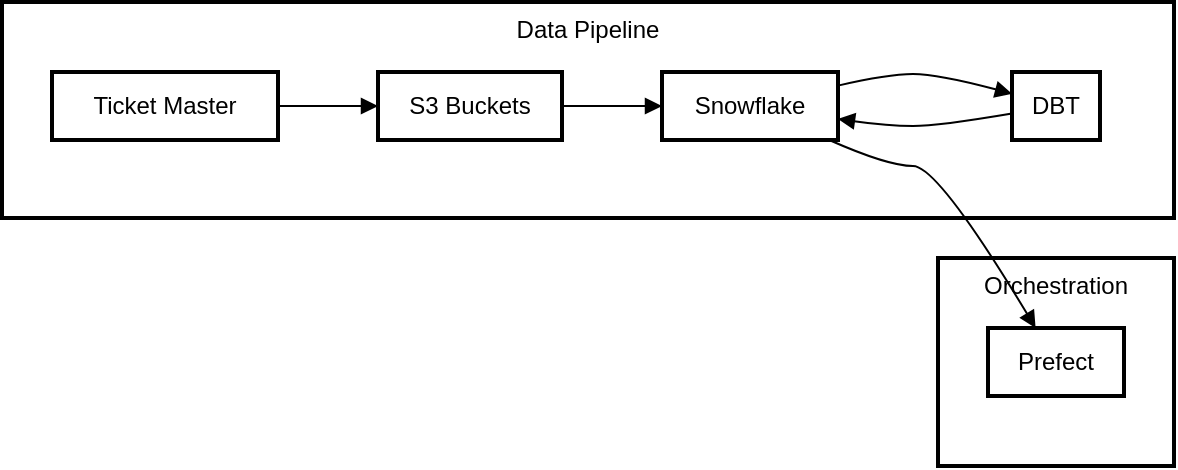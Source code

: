 <mxfile version="24.7.7">
  <diagram name="Page-1" id="i7RVYJHn8dIjBBScOvBf">
    <mxGraphModel>
      <root>
        <mxCell id="0" />
        <mxCell id="1" parent="0" />
        <mxCell id="2" value="Orchestration" style="whiteSpace=wrap;strokeWidth=2;verticalAlign=top;" vertex="1" parent="1">
          <mxGeometry x="468" y="128" width="118" height="104" as="geometry" />
        </mxCell>
        <mxCell id="3" value="Prefect" style="whiteSpace=wrap;strokeWidth=2;" vertex="1" parent="1">
          <mxGeometry x="493" y="163" width="68" height="34" as="geometry" />
        </mxCell>
        <mxCell id="4" value="Data Pipeline" style="whiteSpace=wrap;strokeWidth=2;verticalAlign=top;" vertex="1" parent="1">
          <mxGeometry width="586" height="108" as="geometry" />
        </mxCell>
        <mxCell id="5" value="Ticket Master" style="whiteSpace=wrap;strokeWidth=2;" vertex="1" parent="1">
          <mxGeometry x="25" y="35" width="113" height="34" as="geometry" />
        </mxCell>
        <mxCell id="6" value="S3 Buckets" style="whiteSpace=wrap;strokeWidth=2;" vertex="1" parent="1">
          <mxGeometry x="188" y="35" width="92" height="34" as="geometry" />
        </mxCell>
        <mxCell id="7" value="Snowflake" style="whiteSpace=wrap;strokeWidth=2;" vertex="1" parent="1">
          <mxGeometry x="330" y="35" width="88" height="34" as="geometry" />
        </mxCell>
        <mxCell id="8" value="DBT" style="whiteSpace=wrap;strokeWidth=2;" vertex="1" parent="1">
          <mxGeometry x="505" y="35" width="44" height="34" as="geometry" />
        </mxCell>
        <mxCell id="9" value="" style="curved=1;startArrow=none;endArrow=block;exitX=1;exitY=0.5;entryX=0;entryY=0.5;" edge="1" parent="1" source="5" target="6">
          <mxGeometry relative="1" as="geometry">
            <Array as="points" />
          </mxGeometry>
        </mxCell>
        <mxCell id="10" value="" style="curved=1;startArrow=none;endArrow=block;exitX=1;exitY=0.5;entryX=0;entryY=0.5;" edge="1" parent="1" source="6" target="7">
          <mxGeometry relative="1" as="geometry">
            <Array as="points" />
          </mxGeometry>
        </mxCell>
        <mxCell id="11" value="" style="curved=1;startArrow=none;endArrow=block;exitX=1;exitY=0.2;entryX=0;entryY=0.32;" edge="1" parent="1" source="7" target="8">
          <mxGeometry relative="1" as="geometry">
            <Array as="points">
              <mxPoint x="443" y="36" />
              <mxPoint x="468" y="36" />
            </Array>
          </mxGeometry>
        </mxCell>
        <mxCell id="12" value="" style="curved=1;startArrow=none;endArrow=block;exitX=0;exitY=0.61;entryX=1;entryY=0.69;" edge="1" parent="1" source="8" target="7">
          <mxGeometry relative="1" as="geometry">
            <Array as="points">
              <mxPoint x="468" y="62" />
              <mxPoint x="443" y="62" />
            </Array>
          </mxGeometry>
        </mxCell>
        <mxCell id="13" value="" style="curved=1;startArrow=none;endArrow=block;exitX=0.95;exitY=1;entryX=0.35;entryY=0;" edge="1" parent="1" source="7" target="3">
          <mxGeometry relative="1" as="geometry">
            <Array as="points">
              <mxPoint x="443" y="82" />
              <mxPoint x="468" y="82" />
            </Array>
          </mxGeometry>
        </mxCell>
      </root>
    </mxGraphModel>
  </diagram>
</mxfile>
